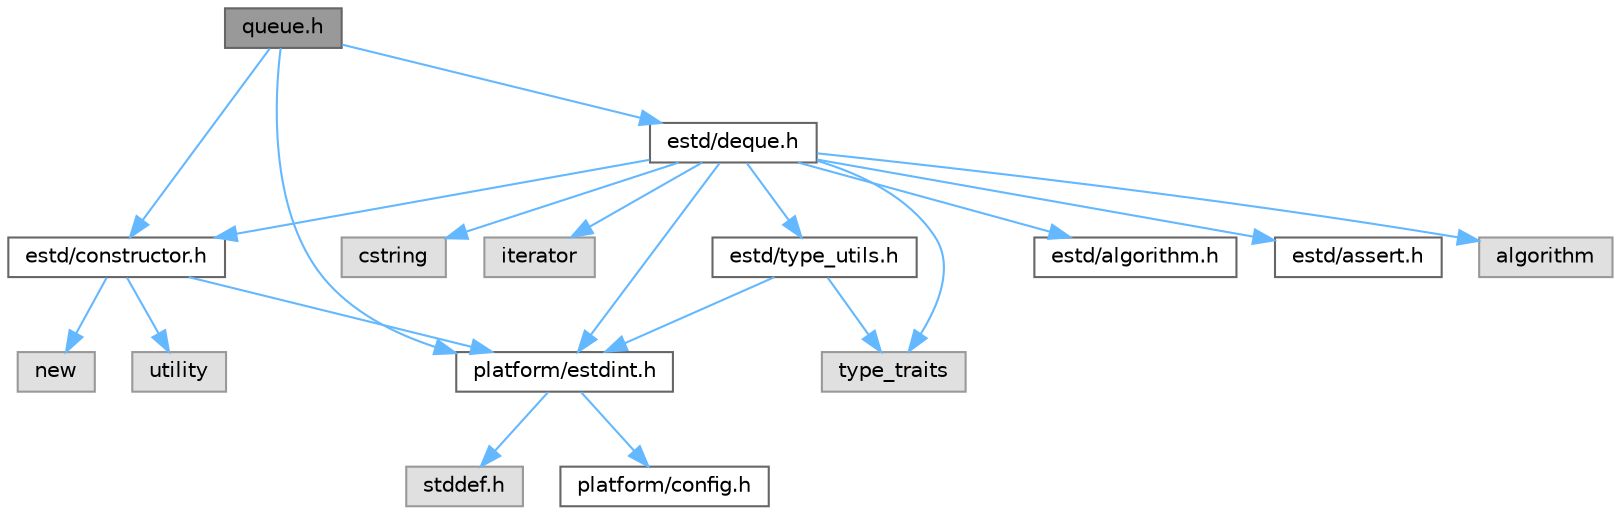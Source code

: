 digraph "queue.h"
{
 // LATEX_PDF_SIZE
  bgcolor="transparent";
  edge [fontname=Helvetica,fontsize=10,labelfontname=Helvetica,labelfontsize=10];
  node [fontname=Helvetica,fontsize=10,shape=box,height=0.2,width=0.4];
  Node1 [id="Node000001",label="queue.h",height=0.2,width=0.4,color="gray40", fillcolor="grey60", style="filled", fontcolor="black",tooltip=" "];
  Node1 -> Node2 [id="edge1_Node000001_Node000002",color="steelblue1",style="solid",tooltip=" "];
  Node2 [id="Node000002",label="estd/constructor.h",height=0.2,width=0.4,color="grey40", fillcolor="white", style="filled",URL="$d5/d53/constructor_8h.html",tooltip=" "];
  Node2 -> Node3 [id="edge2_Node000002_Node000003",color="steelblue1",style="solid",tooltip=" "];
  Node3 [id="Node000003",label="platform/estdint.h",height=0.2,width=0.4,color="grey40", fillcolor="white", style="filled",URL="$df/d8a/estdint_8h_source.html",tooltip=" "];
  Node3 -> Node4 [id="edge3_Node000003_Node000004",color="steelblue1",style="solid",tooltip=" "];
  Node4 [id="Node000004",label="stddef.h",height=0.2,width=0.4,color="grey60", fillcolor="#E0E0E0", style="filled",tooltip=" "];
  Node3 -> Node5 [id="edge4_Node000003_Node000005",color="steelblue1",style="solid",tooltip=" "];
  Node5 [id="Node000005",label="platform/config.h",height=0.2,width=0.4,color="grey40", fillcolor="white", style="filled",URL="$db/d16/config_8h_source.html",tooltip=" "];
  Node2 -> Node6 [id="edge5_Node000002_Node000006",color="steelblue1",style="solid",tooltip=" "];
  Node6 [id="Node000006",label="new",height=0.2,width=0.4,color="grey60", fillcolor="#E0E0E0", style="filled",tooltip=" "];
  Node2 -> Node7 [id="edge6_Node000002_Node000007",color="steelblue1",style="solid",tooltip=" "];
  Node7 [id="Node000007",label="utility",height=0.2,width=0.4,color="grey60", fillcolor="#E0E0E0", style="filled",tooltip=" "];
  Node1 -> Node8 [id="edge7_Node000001_Node000008",color="steelblue1",style="solid",tooltip=" "];
  Node8 [id="Node000008",label="estd/deque.h",height=0.2,width=0.4,color="grey40", fillcolor="white", style="filled",URL="$dc/d44/deque_8h.html",tooltip=" "];
  Node8 -> Node9 [id="edge8_Node000008_Node000009",color="steelblue1",style="solid",tooltip=" "];
  Node9 [id="Node000009",label="estd/algorithm.h",height=0.2,width=0.4,color="grey40", fillcolor="white", style="filled",URL="$df/dd9/algorithm_8h.html",tooltip=" "];
  Node8 -> Node10 [id="edge9_Node000008_Node000010",color="steelblue1",style="solid",tooltip=" "];
  Node10 [id="Node000010",label="estd/assert.h",height=0.2,width=0.4,color="grey40", fillcolor="white", style="filled",URL="$dc/da7/assert_8h.html",tooltip=" "];
  Node8 -> Node2 [id="edge10_Node000008_Node000002",color="steelblue1",style="solid",tooltip=" "];
  Node8 -> Node11 [id="edge11_Node000008_Node000011",color="steelblue1",style="solid",tooltip=" "];
  Node11 [id="Node000011",label="estd/type_utils.h",height=0.2,width=0.4,color="grey40", fillcolor="white", style="filled",URL="$d2/d22/type__utils_8h_source.html",tooltip=" "];
  Node11 -> Node3 [id="edge12_Node000011_Node000003",color="steelblue1",style="solid",tooltip=" "];
  Node11 -> Node12 [id="edge13_Node000011_Node000012",color="steelblue1",style="solid",tooltip=" "];
  Node12 [id="Node000012",label="type_traits",height=0.2,width=0.4,color="grey60", fillcolor="#E0E0E0", style="filled",tooltip=" "];
  Node8 -> Node3 [id="edge14_Node000008_Node000003",color="steelblue1",style="solid",tooltip=" "];
  Node8 -> Node13 [id="edge15_Node000008_Node000013",color="steelblue1",style="solid",tooltip=" "];
  Node13 [id="Node000013",label="algorithm",height=0.2,width=0.4,color="grey60", fillcolor="#E0E0E0", style="filled",tooltip=" "];
  Node8 -> Node14 [id="edge16_Node000008_Node000014",color="steelblue1",style="solid",tooltip=" "];
  Node14 [id="Node000014",label="cstring",height=0.2,width=0.4,color="grey60", fillcolor="#E0E0E0", style="filled",tooltip=" "];
  Node8 -> Node15 [id="edge17_Node000008_Node000015",color="steelblue1",style="solid",tooltip=" "];
  Node15 [id="Node000015",label="iterator",height=0.2,width=0.4,color="grey60", fillcolor="#E0E0E0", style="filled",tooltip=" "];
  Node8 -> Node12 [id="edge18_Node000008_Node000012",color="steelblue1",style="solid",tooltip=" "];
  Node1 -> Node3 [id="edge19_Node000001_Node000003",color="steelblue1",style="solid",tooltip=" "];
}
